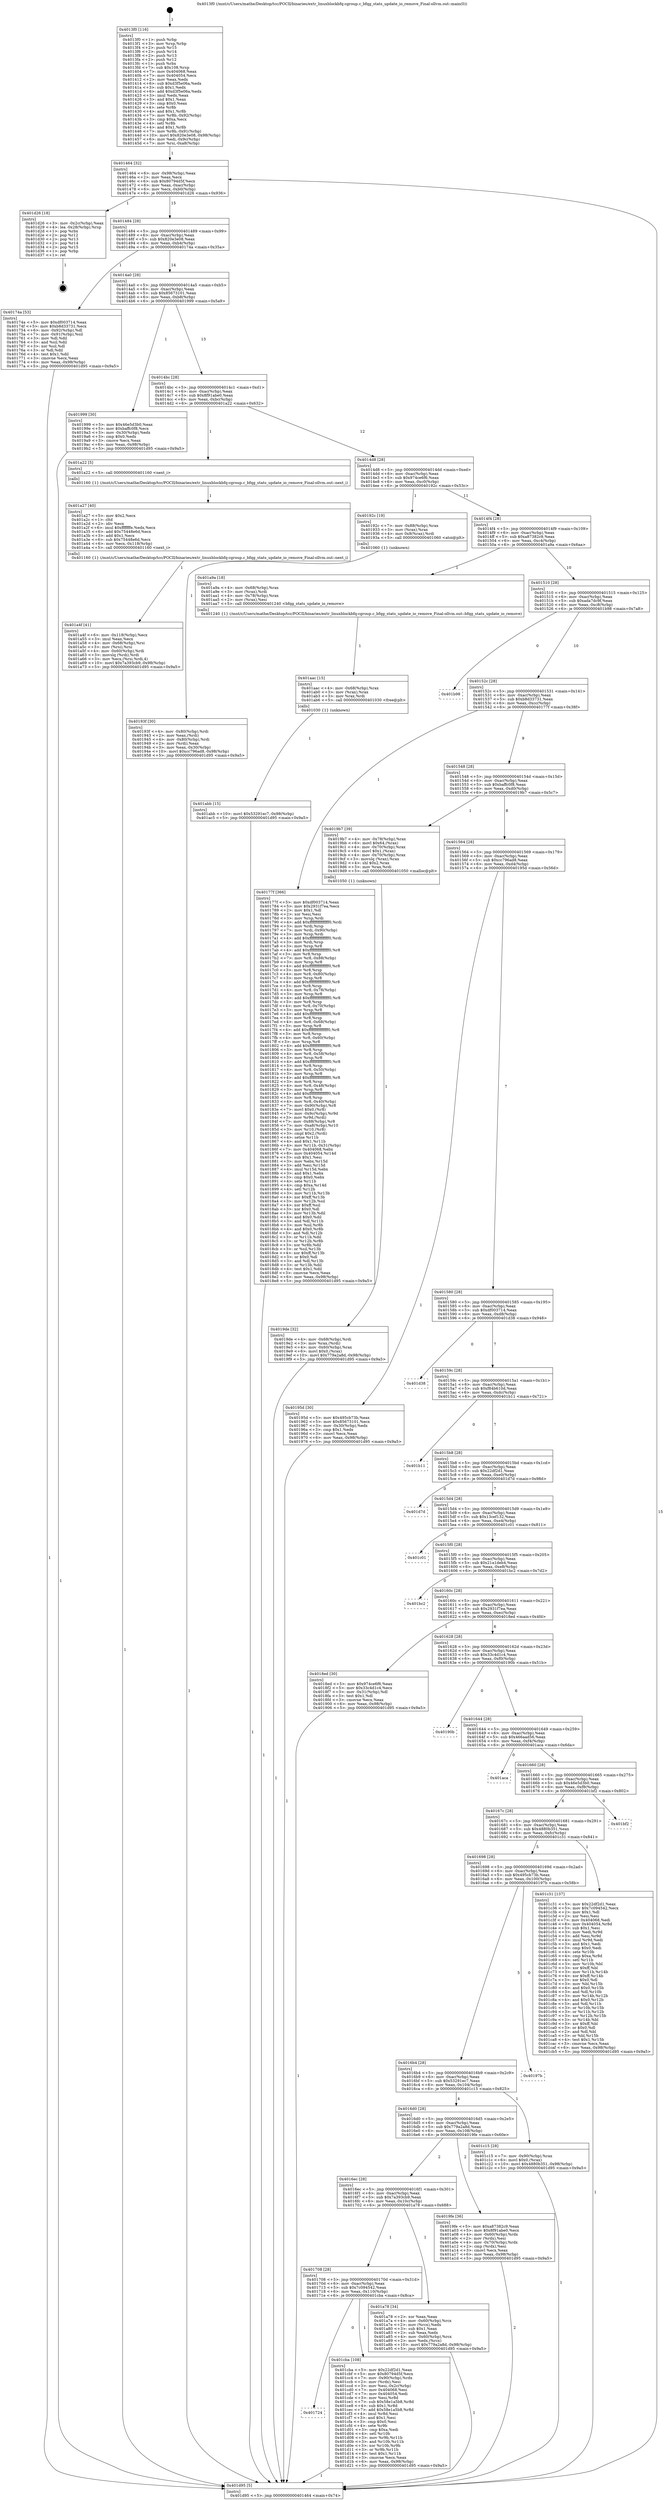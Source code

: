 digraph "0x4013f0" {
  label = "0x4013f0 (/mnt/c/Users/mathe/Desktop/tcc/POCII/binaries/extr_linuxblockbfq-cgroup.c_bfqg_stats_update_io_remove_Final-ollvm.out::main(0))"
  labelloc = "t"
  node[shape=record]

  Entry [label="",width=0.3,height=0.3,shape=circle,fillcolor=black,style=filled]
  "0x401464" [label="{
     0x401464 [32]\l
     | [instrs]\l
     &nbsp;&nbsp;0x401464 \<+6\>: mov -0x98(%rbp),%eax\l
     &nbsp;&nbsp;0x40146a \<+2\>: mov %eax,%ecx\l
     &nbsp;&nbsp;0x40146c \<+6\>: sub $0x80794d5f,%ecx\l
     &nbsp;&nbsp;0x401472 \<+6\>: mov %eax,-0xac(%rbp)\l
     &nbsp;&nbsp;0x401478 \<+6\>: mov %ecx,-0xb0(%rbp)\l
     &nbsp;&nbsp;0x40147e \<+6\>: je 0000000000401d26 \<main+0x936\>\l
  }"]
  "0x401d26" [label="{
     0x401d26 [18]\l
     | [instrs]\l
     &nbsp;&nbsp;0x401d26 \<+3\>: mov -0x2c(%rbp),%eax\l
     &nbsp;&nbsp;0x401d29 \<+4\>: lea -0x28(%rbp),%rsp\l
     &nbsp;&nbsp;0x401d2d \<+1\>: pop %rbx\l
     &nbsp;&nbsp;0x401d2e \<+2\>: pop %r12\l
     &nbsp;&nbsp;0x401d30 \<+2\>: pop %r13\l
     &nbsp;&nbsp;0x401d32 \<+2\>: pop %r14\l
     &nbsp;&nbsp;0x401d34 \<+2\>: pop %r15\l
     &nbsp;&nbsp;0x401d36 \<+1\>: pop %rbp\l
     &nbsp;&nbsp;0x401d37 \<+1\>: ret\l
  }"]
  "0x401484" [label="{
     0x401484 [28]\l
     | [instrs]\l
     &nbsp;&nbsp;0x401484 \<+5\>: jmp 0000000000401489 \<main+0x99\>\l
     &nbsp;&nbsp;0x401489 \<+6\>: mov -0xac(%rbp),%eax\l
     &nbsp;&nbsp;0x40148f \<+5\>: sub $0x820e3e08,%eax\l
     &nbsp;&nbsp;0x401494 \<+6\>: mov %eax,-0xb4(%rbp)\l
     &nbsp;&nbsp;0x40149a \<+6\>: je 000000000040174a \<main+0x35a\>\l
  }"]
  Exit [label="",width=0.3,height=0.3,shape=circle,fillcolor=black,style=filled,peripheries=2]
  "0x40174a" [label="{
     0x40174a [53]\l
     | [instrs]\l
     &nbsp;&nbsp;0x40174a \<+5\>: mov $0xdf003714,%eax\l
     &nbsp;&nbsp;0x40174f \<+5\>: mov $0xb8d33731,%ecx\l
     &nbsp;&nbsp;0x401754 \<+6\>: mov -0x92(%rbp),%dl\l
     &nbsp;&nbsp;0x40175a \<+7\>: mov -0x91(%rbp),%sil\l
     &nbsp;&nbsp;0x401761 \<+3\>: mov %dl,%dil\l
     &nbsp;&nbsp;0x401764 \<+3\>: and %sil,%dil\l
     &nbsp;&nbsp;0x401767 \<+3\>: xor %sil,%dl\l
     &nbsp;&nbsp;0x40176a \<+3\>: or %dl,%dil\l
     &nbsp;&nbsp;0x40176d \<+4\>: test $0x1,%dil\l
     &nbsp;&nbsp;0x401771 \<+3\>: cmovne %ecx,%eax\l
     &nbsp;&nbsp;0x401774 \<+6\>: mov %eax,-0x98(%rbp)\l
     &nbsp;&nbsp;0x40177a \<+5\>: jmp 0000000000401d95 \<main+0x9a5\>\l
  }"]
  "0x4014a0" [label="{
     0x4014a0 [28]\l
     | [instrs]\l
     &nbsp;&nbsp;0x4014a0 \<+5\>: jmp 00000000004014a5 \<main+0xb5\>\l
     &nbsp;&nbsp;0x4014a5 \<+6\>: mov -0xac(%rbp),%eax\l
     &nbsp;&nbsp;0x4014ab \<+5\>: sub $0x85673101,%eax\l
     &nbsp;&nbsp;0x4014b0 \<+6\>: mov %eax,-0xb8(%rbp)\l
     &nbsp;&nbsp;0x4014b6 \<+6\>: je 0000000000401999 \<main+0x5a9\>\l
  }"]
  "0x401d95" [label="{
     0x401d95 [5]\l
     | [instrs]\l
     &nbsp;&nbsp;0x401d95 \<+5\>: jmp 0000000000401464 \<main+0x74\>\l
  }"]
  "0x4013f0" [label="{
     0x4013f0 [116]\l
     | [instrs]\l
     &nbsp;&nbsp;0x4013f0 \<+1\>: push %rbp\l
     &nbsp;&nbsp;0x4013f1 \<+3\>: mov %rsp,%rbp\l
     &nbsp;&nbsp;0x4013f4 \<+2\>: push %r15\l
     &nbsp;&nbsp;0x4013f6 \<+2\>: push %r14\l
     &nbsp;&nbsp;0x4013f8 \<+2\>: push %r13\l
     &nbsp;&nbsp;0x4013fa \<+2\>: push %r12\l
     &nbsp;&nbsp;0x4013fc \<+1\>: push %rbx\l
     &nbsp;&nbsp;0x4013fd \<+7\>: sub $0x108,%rsp\l
     &nbsp;&nbsp;0x401404 \<+7\>: mov 0x404068,%eax\l
     &nbsp;&nbsp;0x40140b \<+7\>: mov 0x404054,%ecx\l
     &nbsp;&nbsp;0x401412 \<+2\>: mov %eax,%edx\l
     &nbsp;&nbsp;0x401414 \<+6\>: sub $0xd3f5e06a,%edx\l
     &nbsp;&nbsp;0x40141a \<+3\>: sub $0x1,%edx\l
     &nbsp;&nbsp;0x40141d \<+6\>: add $0xd3f5e06a,%edx\l
     &nbsp;&nbsp;0x401423 \<+3\>: imul %edx,%eax\l
     &nbsp;&nbsp;0x401426 \<+3\>: and $0x1,%eax\l
     &nbsp;&nbsp;0x401429 \<+3\>: cmp $0x0,%eax\l
     &nbsp;&nbsp;0x40142c \<+4\>: sete %r8b\l
     &nbsp;&nbsp;0x401430 \<+4\>: and $0x1,%r8b\l
     &nbsp;&nbsp;0x401434 \<+7\>: mov %r8b,-0x92(%rbp)\l
     &nbsp;&nbsp;0x40143b \<+3\>: cmp $0xa,%ecx\l
     &nbsp;&nbsp;0x40143e \<+4\>: setl %r8b\l
     &nbsp;&nbsp;0x401442 \<+4\>: and $0x1,%r8b\l
     &nbsp;&nbsp;0x401446 \<+7\>: mov %r8b,-0x91(%rbp)\l
     &nbsp;&nbsp;0x40144d \<+10\>: movl $0x820e3e08,-0x98(%rbp)\l
     &nbsp;&nbsp;0x401457 \<+6\>: mov %edi,-0x9c(%rbp)\l
     &nbsp;&nbsp;0x40145d \<+7\>: mov %rsi,-0xa8(%rbp)\l
  }"]
  "0x401724" [label="{
     0x401724\l
  }", style=dashed]
  "0x401999" [label="{
     0x401999 [30]\l
     | [instrs]\l
     &nbsp;&nbsp;0x401999 \<+5\>: mov $0x46e5d3b0,%eax\l
     &nbsp;&nbsp;0x40199e \<+5\>: mov $0xbaffc0f8,%ecx\l
     &nbsp;&nbsp;0x4019a3 \<+3\>: mov -0x30(%rbp),%edx\l
     &nbsp;&nbsp;0x4019a6 \<+3\>: cmp $0x0,%edx\l
     &nbsp;&nbsp;0x4019a9 \<+3\>: cmove %ecx,%eax\l
     &nbsp;&nbsp;0x4019ac \<+6\>: mov %eax,-0x98(%rbp)\l
     &nbsp;&nbsp;0x4019b2 \<+5\>: jmp 0000000000401d95 \<main+0x9a5\>\l
  }"]
  "0x4014bc" [label="{
     0x4014bc [28]\l
     | [instrs]\l
     &nbsp;&nbsp;0x4014bc \<+5\>: jmp 00000000004014c1 \<main+0xd1\>\l
     &nbsp;&nbsp;0x4014c1 \<+6\>: mov -0xac(%rbp),%eax\l
     &nbsp;&nbsp;0x4014c7 \<+5\>: sub $0x8f91abe0,%eax\l
     &nbsp;&nbsp;0x4014cc \<+6\>: mov %eax,-0xbc(%rbp)\l
     &nbsp;&nbsp;0x4014d2 \<+6\>: je 0000000000401a22 \<main+0x632\>\l
  }"]
  "0x401cba" [label="{
     0x401cba [108]\l
     | [instrs]\l
     &nbsp;&nbsp;0x401cba \<+5\>: mov $0x22df2d1,%eax\l
     &nbsp;&nbsp;0x401cbf \<+5\>: mov $0x80794d5f,%ecx\l
     &nbsp;&nbsp;0x401cc4 \<+7\>: mov -0x90(%rbp),%rdx\l
     &nbsp;&nbsp;0x401ccb \<+2\>: mov (%rdx),%esi\l
     &nbsp;&nbsp;0x401ccd \<+3\>: mov %esi,-0x2c(%rbp)\l
     &nbsp;&nbsp;0x401cd0 \<+7\>: mov 0x404068,%esi\l
     &nbsp;&nbsp;0x401cd7 \<+7\>: mov 0x404054,%edi\l
     &nbsp;&nbsp;0x401cde \<+3\>: mov %esi,%r8d\l
     &nbsp;&nbsp;0x401ce1 \<+7\>: sub $0x58e1a5b8,%r8d\l
     &nbsp;&nbsp;0x401ce8 \<+4\>: sub $0x1,%r8d\l
     &nbsp;&nbsp;0x401cec \<+7\>: add $0x58e1a5b8,%r8d\l
     &nbsp;&nbsp;0x401cf3 \<+4\>: imul %r8d,%esi\l
     &nbsp;&nbsp;0x401cf7 \<+3\>: and $0x1,%esi\l
     &nbsp;&nbsp;0x401cfa \<+3\>: cmp $0x0,%esi\l
     &nbsp;&nbsp;0x401cfd \<+4\>: sete %r9b\l
     &nbsp;&nbsp;0x401d01 \<+3\>: cmp $0xa,%edi\l
     &nbsp;&nbsp;0x401d04 \<+4\>: setl %r10b\l
     &nbsp;&nbsp;0x401d08 \<+3\>: mov %r9b,%r11b\l
     &nbsp;&nbsp;0x401d0b \<+3\>: and %r10b,%r11b\l
     &nbsp;&nbsp;0x401d0e \<+3\>: xor %r10b,%r9b\l
     &nbsp;&nbsp;0x401d11 \<+3\>: or %r9b,%r11b\l
     &nbsp;&nbsp;0x401d14 \<+4\>: test $0x1,%r11b\l
     &nbsp;&nbsp;0x401d18 \<+3\>: cmovne %ecx,%eax\l
     &nbsp;&nbsp;0x401d1b \<+6\>: mov %eax,-0x98(%rbp)\l
     &nbsp;&nbsp;0x401d21 \<+5\>: jmp 0000000000401d95 \<main+0x9a5\>\l
  }"]
  "0x401a22" [label="{
     0x401a22 [5]\l
     | [instrs]\l
     &nbsp;&nbsp;0x401a22 \<+5\>: call 0000000000401160 \<next_i\>\l
     | [calls]\l
     &nbsp;&nbsp;0x401160 \{1\} (/mnt/c/Users/mathe/Desktop/tcc/POCII/binaries/extr_linuxblockbfq-cgroup.c_bfqg_stats_update_io_remove_Final-ollvm.out::next_i)\l
  }"]
  "0x4014d8" [label="{
     0x4014d8 [28]\l
     | [instrs]\l
     &nbsp;&nbsp;0x4014d8 \<+5\>: jmp 00000000004014dd \<main+0xed\>\l
     &nbsp;&nbsp;0x4014dd \<+6\>: mov -0xac(%rbp),%eax\l
     &nbsp;&nbsp;0x4014e3 \<+5\>: sub $0x974ce6f6,%eax\l
     &nbsp;&nbsp;0x4014e8 \<+6\>: mov %eax,-0xc0(%rbp)\l
     &nbsp;&nbsp;0x4014ee \<+6\>: je 000000000040192c \<main+0x53c\>\l
  }"]
  "0x401abb" [label="{
     0x401abb [15]\l
     | [instrs]\l
     &nbsp;&nbsp;0x401abb \<+10\>: movl $0x53291ec7,-0x98(%rbp)\l
     &nbsp;&nbsp;0x401ac5 \<+5\>: jmp 0000000000401d95 \<main+0x9a5\>\l
  }"]
  "0x40192c" [label="{
     0x40192c [19]\l
     | [instrs]\l
     &nbsp;&nbsp;0x40192c \<+7\>: mov -0x88(%rbp),%rax\l
     &nbsp;&nbsp;0x401933 \<+3\>: mov (%rax),%rax\l
     &nbsp;&nbsp;0x401936 \<+4\>: mov 0x8(%rax),%rdi\l
     &nbsp;&nbsp;0x40193a \<+5\>: call 0000000000401060 \<atoi@plt\>\l
     | [calls]\l
     &nbsp;&nbsp;0x401060 \{1\} (unknown)\l
  }"]
  "0x4014f4" [label="{
     0x4014f4 [28]\l
     | [instrs]\l
     &nbsp;&nbsp;0x4014f4 \<+5\>: jmp 00000000004014f9 \<main+0x109\>\l
     &nbsp;&nbsp;0x4014f9 \<+6\>: mov -0xac(%rbp),%eax\l
     &nbsp;&nbsp;0x4014ff \<+5\>: sub $0xa87382c9,%eax\l
     &nbsp;&nbsp;0x401504 \<+6\>: mov %eax,-0xc4(%rbp)\l
     &nbsp;&nbsp;0x40150a \<+6\>: je 0000000000401a9a \<main+0x6aa\>\l
  }"]
  "0x401aac" [label="{
     0x401aac [15]\l
     | [instrs]\l
     &nbsp;&nbsp;0x401aac \<+4\>: mov -0x68(%rbp),%rax\l
     &nbsp;&nbsp;0x401ab0 \<+3\>: mov (%rax),%rax\l
     &nbsp;&nbsp;0x401ab3 \<+3\>: mov %rax,%rdi\l
     &nbsp;&nbsp;0x401ab6 \<+5\>: call 0000000000401030 \<free@plt\>\l
     | [calls]\l
     &nbsp;&nbsp;0x401030 \{1\} (unknown)\l
  }"]
  "0x401a9a" [label="{
     0x401a9a [18]\l
     | [instrs]\l
     &nbsp;&nbsp;0x401a9a \<+4\>: mov -0x68(%rbp),%rax\l
     &nbsp;&nbsp;0x401a9e \<+3\>: mov (%rax),%rdi\l
     &nbsp;&nbsp;0x401aa1 \<+4\>: mov -0x78(%rbp),%rax\l
     &nbsp;&nbsp;0x401aa5 \<+2\>: mov (%rax),%esi\l
     &nbsp;&nbsp;0x401aa7 \<+5\>: call 0000000000401240 \<bfqg_stats_update_io_remove\>\l
     | [calls]\l
     &nbsp;&nbsp;0x401240 \{1\} (/mnt/c/Users/mathe/Desktop/tcc/POCII/binaries/extr_linuxblockbfq-cgroup.c_bfqg_stats_update_io_remove_Final-ollvm.out::bfqg_stats_update_io_remove)\l
  }"]
  "0x401510" [label="{
     0x401510 [28]\l
     | [instrs]\l
     &nbsp;&nbsp;0x401510 \<+5\>: jmp 0000000000401515 \<main+0x125\>\l
     &nbsp;&nbsp;0x401515 \<+6\>: mov -0xac(%rbp),%eax\l
     &nbsp;&nbsp;0x40151b \<+5\>: sub $0xada7dc9f,%eax\l
     &nbsp;&nbsp;0x401520 \<+6\>: mov %eax,-0xc8(%rbp)\l
     &nbsp;&nbsp;0x401526 \<+6\>: je 0000000000401b98 \<main+0x7a8\>\l
  }"]
  "0x401708" [label="{
     0x401708 [28]\l
     | [instrs]\l
     &nbsp;&nbsp;0x401708 \<+5\>: jmp 000000000040170d \<main+0x31d\>\l
     &nbsp;&nbsp;0x40170d \<+6\>: mov -0xac(%rbp),%eax\l
     &nbsp;&nbsp;0x401713 \<+5\>: sub $0x7c094542,%eax\l
     &nbsp;&nbsp;0x401718 \<+6\>: mov %eax,-0x110(%rbp)\l
     &nbsp;&nbsp;0x40171e \<+6\>: je 0000000000401cba \<main+0x8ca\>\l
  }"]
  "0x401b98" [label="{
     0x401b98\l
  }", style=dashed]
  "0x40152c" [label="{
     0x40152c [28]\l
     | [instrs]\l
     &nbsp;&nbsp;0x40152c \<+5\>: jmp 0000000000401531 \<main+0x141\>\l
     &nbsp;&nbsp;0x401531 \<+6\>: mov -0xac(%rbp),%eax\l
     &nbsp;&nbsp;0x401537 \<+5\>: sub $0xb8d33731,%eax\l
     &nbsp;&nbsp;0x40153c \<+6\>: mov %eax,-0xcc(%rbp)\l
     &nbsp;&nbsp;0x401542 \<+6\>: je 000000000040177f \<main+0x38f\>\l
  }"]
  "0x401a78" [label="{
     0x401a78 [34]\l
     | [instrs]\l
     &nbsp;&nbsp;0x401a78 \<+2\>: xor %eax,%eax\l
     &nbsp;&nbsp;0x401a7a \<+4\>: mov -0x60(%rbp),%rcx\l
     &nbsp;&nbsp;0x401a7e \<+2\>: mov (%rcx),%edx\l
     &nbsp;&nbsp;0x401a80 \<+3\>: sub $0x1,%eax\l
     &nbsp;&nbsp;0x401a83 \<+2\>: sub %eax,%edx\l
     &nbsp;&nbsp;0x401a85 \<+4\>: mov -0x60(%rbp),%rcx\l
     &nbsp;&nbsp;0x401a89 \<+2\>: mov %edx,(%rcx)\l
     &nbsp;&nbsp;0x401a8b \<+10\>: movl $0x779a2a8d,-0x98(%rbp)\l
     &nbsp;&nbsp;0x401a95 \<+5\>: jmp 0000000000401d95 \<main+0x9a5\>\l
  }"]
  "0x40177f" [label="{
     0x40177f [366]\l
     | [instrs]\l
     &nbsp;&nbsp;0x40177f \<+5\>: mov $0xdf003714,%eax\l
     &nbsp;&nbsp;0x401784 \<+5\>: mov $0x2931f7ea,%ecx\l
     &nbsp;&nbsp;0x401789 \<+2\>: mov $0x1,%dl\l
     &nbsp;&nbsp;0x40178b \<+2\>: xor %esi,%esi\l
     &nbsp;&nbsp;0x40178d \<+3\>: mov %rsp,%rdi\l
     &nbsp;&nbsp;0x401790 \<+4\>: add $0xfffffffffffffff0,%rdi\l
     &nbsp;&nbsp;0x401794 \<+3\>: mov %rdi,%rsp\l
     &nbsp;&nbsp;0x401797 \<+7\>: mov %rdi,-0x90(%rbp)\l
     &nbsp;&nbsp;0x40179e \<+3\>: mov %rsp,%rdi\l
     &nbsp;&nbsp;0x4017a1 \<+4\>: add $0xfffffffffffffff0,%rdi\l
     &nbsp;&nbsp;0x4017a5 \<+3\>: mov %rdi,%rsp\l
     &nbsp;&nbsp;0x4017a8 \<+3\>: mov %rsp,%r8\l
     &nbsp;&nbsp;0x4017ab \<+4\>: add $0xfffffffffffffff0,%r8\l
     &nbsp;&nbsp;0x4017af \<+3\>: mov %r8,%rsp\l
     &nbsp;&nbsp;0x4017b2 \<+7\>: mov %r8,-0x88(%rbp)\l
     &nbsp;&nbsp;0x4017b9 \<+3\>: mov %rsp,%r8\l
     &nbsp;&nbsp;0x4017bc \<+4\>: add $0xfffffffffffffff0,%r8\l
     &nbsp;&nbsp;0x4017c0 \<+3\>: mov %r8,%rsp\l
     &nbsp;&nbsp;0x4017c3 \<+4\>: mov %r8,-0x80(%rbp)\l
     &nbsp;&nbsp;0x4017c7 \<+3\>: mov %rsp,%r8\l
     &nbsp;&nbsp;0x4017ca \<+4\>: add $0xfffffffffffffff0,%r8\l
     &nbsp;&nbsp;0x4017ce \<+3\>: mov %r8,%rsp\l
     &nbsp;&nbsp;0x4017d1 \<+4\>: mov %r8,-0x78(%rbp)\l
     &nbsp;&nbsp;0x4017d5 \<+3\>: mov %rsp,%r8\l
     &nbsp;&nbsp;0x4017d8 \<+4\>: add $0xfffffffffffffff0,%r8\l
     &nbsp;&nbsp;0x4017dc \<+3\>: mov %r8,%rsp\l
     &nbsp;&nbsp;0x4017df \<+4\>: mov %r8,-0x70(%rbp)\l
     &nbsp;&nbsp;0x4017e3 \<+3\>: mov %rsp,%r8\l
     &nbsp;&nbsp;0x4017e6 \<+4\>: add $0xfffffffffffffff0,%r8\l
     &nbsp;&nbsp;0x4017ea \<+3\>: mov %r8,%rsp\l
     &nbsp;&nbsp;0x4017ed \<+4\>: mov %r8,-0x68(%rbp)\l
     &nbsp;&nbsp;0x4017f1 \<+3\>: mov %rsp,%r8\l
     &nbsp;&nbsp;0x4017f4 \<+4\>: add $0xfffffffffffffff0,%r8\l
     &nbsp;&nbsp;0x4017f8 \<+3\>: mov %r8,%rsp\l
     &nbsp;&nbsp;0x4017fb \<+4\>: mov %r8,-0x60(%rbp)\l
     &nbsp;&nbsp;0x4017ff \<+3\>: mov %rsp,%r8\l
     &nbsp;&nbsp;0x401802 \<+4\>: add $0xfffffffffffffff0,%r8\l
     &nbsp;&nbsp;0x401806 \<+3\>: mov %r8,%rsp\l
     &nbsp;&nbsp;0x401809 \<+4\>: mov %r8,-0x58(%rbp)\l
     &nbsp;&nbsp;0x40180d \<+3\>: mov %rsp,%r8\l
     &nbsp;&nbsp;0x401810 \<+4\>: add $0xfffffffffffffff0,%r8\l
     &nbsp;&nbsp;0x401814 \<+3\>: mov %r8,%rsp\l
     &nbsp;&nbsp;0x401817 \<+4\>: mov %r8,-0x50(%rbp)\l
     &nbsp;&nbsp;0x40181b \<+3\>: mov %rsp,%r8\l
     &nbsp;&nbsp;0x40181e \<+4\>: add $0xfffffffffffffff0,%r8\l
     &nbsp;&nbsp;0x401822 \<+3\>: mov %r8,%rsp\l
     &nbsp;&nbsp;0x401825 \<+4\>: mov %r8,-0x48(%rbp)\l
     &nbsp;&nbsp;0x401829 \<+3\>: mov %rsp,%r8\l
     &nbsp;&nbsp;0x40182c \<+4\>: add $0xfffffffffffffff0,%r8\l
     &nbsp;&nbsp;0x401830 \<+3\>: mov %r8,%rsp\l
     &nbsp;&nbsp;0x401833 \<+4\>: mov %r8,-0x40(%rbp)\l
     &nbsp;&nbsp;0x401837 \<+7\>: mov -0x90(%rbp),%r8\l
     &nbsp;&nbsp;0x40183e \<+7\>: movl $0x0,(%r8)\l
     &nbsp;&nbsp;0x401845 \<+7\>: mov -0x9c(%rbp),%r9d\l
     &nbsp;&nbsp;0x40184c \<+3\>: mov %r9d,(%rdi)\l
     &nbsp;&nbsp;0x40184f \<+7\>: mov -0x88(%rbp),%r8\l
     &nbsp;&nbsp;0x401856 \<+7\>: mov -0xa8(%rbp),%r10\l
     &nbsp;&nbsp;0x40185d \<+3\>: mov %r10,(%r8)\l
     &nbsp;&nbsp;0x401860 \<+3\>: cmpl $0x2,(%rdi)\l
     &nbsp;&nbsp;0x401863 \<+4\>: setne %r11b\l
     &nbsp;&nbsp;0x401867 \<+4\>: and $0x1,%r11b\l
     &nbsp;&nbsp;0x40186b \<+4\>: mov %r11b,-0x31(%rbp)\l
     &nbsp;&nbsp;0x40186f \<+7\>: mov 0x404068,%ebx\l
     &nbsp;&nbsp;0x401876 \<+8\>: mov 0x404054,%r14d\l
     &nbsp;&nbsp;0x40187e \<+3\>: sub $0x1,%esi\l
     &nbsp;&nbsp;0x401881 \<+3\>: mov %ebx,%r15d\l
     &nbsp;&nbsp;0x401884 \<+3\>: add %esi,%r15d\l
     &nbsp;&nbsp;0x401887 \<+4\>: imul %r15d,%ebx\l
     &nbsp;&nbsp;0x40188b \<+3\>: and $0x1,%ebx\l
     &nbsp;&nbsp;0x40188e \<+3\>: cmp $0x0,%ebx\l
     &nbsp;&nbsp;0x401891 \<+4\>: sete %r11b\l
     &nbsp;&nbsp;0x401895 \<+4\>: cmp $0xa,%r14d\l
     &nbsp;&nbsp;0x401899 \<+4\>: setl %r12b\l
     &nbsp;&nbsp;0x40189d \<+3\>: mov %r11b,%r13b\l
     &nbsp;&nbsp;0x4018a0 \<+4\>: xor $0xff,%r13b\l
     &nbsp;&nbsp;0x4018a4 \<+3\>: mov %r12b,%sil\l
     &nbsp;&nbsp;0x4018a7 \<+4\>: xor $0xff,%sil\l
     &nbsp;&nbsp;0x4018ab \<+3\>: xor $0x0,%dl\l
     &nbsp;&nbsp;0x4018ae \<+3\>: mov %r13b,%dil\l
     &nbsp;&nbsp;0x4018b1 \<+4\>: and $0x0,%dil\l
     &nbsp;&nbsp;0x4018b5 \<+3\>: and %dl,%r11b\l
     &nbsp;&nbsp;0x4018b8 \<+3\>: mov %sil,%r8b\l
     &nbsp;&nbsp;0x4018bb \<+4\>: and $0x0,%r8b\l
     &nbsp;&nbsp;0x4018bf \<+3\>: and %dl,%r12b\l
     &nbsp;&nbsp;0x4018c2 \<+3\>: or %r11b,%dil\l
     &nbsp;&nbsp;0x4018c5 \<+3\>: or %r12b,%r8b\l
     &nbsp;&nbsp;0x4018c8 \<+3\>: xor %r8b,%dil\l
     &nbsp;&nbsp;0x4018cb \<+3\>: or %sil,%r13b\l
     &nbsp;&nbsp;0x4018ce \<+4\>: xor $0xff,%r13b\l
     &nbsp;&nbsp;0x4018d2 \<+3\>: or $0x0,%dl\l
     &nbsp;&nbsp;0x4018d5 \<+3\>: and %dl,%r13b\l
     &nbsp;&nbsp;0x4018d8 \<+3\>: or %r13b,%dil\l
     &nbsp;&nbsp;0x4018db \<+4\>: test $0x1,%dil\l
     &nbsp;&nbsp;0x4018df \<+3\>: cmovne %ecx,%eax\l
     &nbsp;&nbsp;0x4018e2 \<+6\>: mov %eax,-0x98(%rbp)\l
     &nbsp;&nbsp;0x4018e8 \<+5\>: jmp 0000000000401d95 \<main+0x9a5\>\l
  }"]
  "0x401548" [label="{
     0x401548 [28]\l
     | [instrs]\l
     &nbsp;&nbsp;0x401548 \<+5\>: jmp 000000000040154d \<main+0x15d\>\l
     &nbsp;&nbsp;0x40154d \<+6\>: mov -0xac(%rbp),%eax\l
     &nbsp;&nbsp;0x401553 \<+5\>: sub $0xbaffc0f8,%eax\l
     &nbsp;&nbsp;0x401558 \<+6\>: mov %eax,-0xd0(%rbp)\l
     &nbsp;&nbsp;0x40155e \<+6\>: je 00000000004019b7 \<main+0x5c7\>\l
  }"]
  "0x401a4f" [label="{
     0x401a4f [41]\l
     | [instrs]\l
     &nbsp;&nbsp;0x401a4f \<+6\>: mov -0x118(%rbp),%ecx\l
     &nbsp;&nbsp;0x401a55 \<+3\>: imul %eax,%ecx\l
     &nbsp;&nbsp;0x401a58 \<+4\>: mov -0x68(%rbp),%rsi\l
     &nbsp;&nbsp;0x401a5c \<+3\>: mov (%rsi),%rsi\l
     &nbsp;&nbsp;0x401a5f \<+4\>: mov -0x60(%rbp),%rdi\l
     &nbsp;&nbsp;0x401a63 \<+3\>: movslq (%rdi),%rdi\l
     &nbsp;&nbsp;0x401a66 \<+3\>: mov %ecx,(%rsi,%rdi,4)\l
     &nbsp;&nbsp;0x401a69 \<+10\>: movl $0x7a393cb9,-0x98(%rbp)\l
     &nbsp;&nbsp;0x401a73 \<+5\>: jmp 0000000000401d95 \<main+0x9a5\>\l
  }"]
  "0x401a27" [label="{
     0x401a27 [40]\l
     | [instrs]\l
     &nbsp;&nbsp;0x401a27 \<+5\>: mov $0x2,%ecx\l
     &nbsp;&nbsp;0x401a2c \<+1\>: cltd\l
     &nbsp;&nbsp;0x401a2d \<+2\>: idiv %ecx\l
     &nbsp;&nbsp;0x401a2f \<+6\>: imul $0xfffffffe,%edx,%ecx\l
     &nbsp;&nbsp;0x401a35 \<+6\>: add $0x75448e6d,%ecx\l
     &nbsp;&nbsp;0x401a3b \<+3\>: add $0x1,%ecx\l
     &nbsp;&nbsp;0x401a3e \<+6\>: sub $0x75448e6d,%ecx\l
     &nbsp;&nbsp;0x401a44 \<+6\>: mov %ecx,-0x118(%rbp)\l
     &nbsp;&nbsp;0x401a4a \<+5\>: call 0000000000401160 \<next_i\>\l
     | [calls]\l
     &nbsp;&nbsp;0x401160 \{1\} (/mnt/c/Users/mathe/Desktop/tcc/POCII/binaries/extr_linuxblockbfq-cgroup.c_bfqg_stats_update_io_remove_Final-ollvm.out::next_i)\l
  }"]
  "0x4019b7" [label="{
     0x4019b7 [39]\l
     | [instrs]\l
     &nbsp;&nbsp;0x4019b7 \<+4\>: mov -0x78(%rbp),%rax\l
     &nbsp;&nbsp;0x4019bb \<+6\>: movl $0x64,(%rax)\l
     &nbsp;&nbsp;0x4019c1 \<+4\>: mov -0x70(%rbp),%rax\l
     &nbsp;&nbsp;0x4019c5 \<+6\>: movl $0x1,(%rax)\l
     &nbsp;&nbsp;0x4019cb \<+4\>: mov -0x70(%rbp),%rax\l
     &nbsp;&nbsp;0x4019cf \<+3\>: movslq (%rax),%rax\l
     &nbsp;&nbsp;0x4019d2 \<+4\>: shl $0x2,%rax\l
     &nbsp;&nbsp;0x4019d6 \<+3\>: mov %rax,%rdi\l
     &nbsp;&nbsp;0x4019d9 \<+5\>: call 0000000000401050 \<malloc@plt\>\l
     | [calls]\l
     &nbsp;&nbsp;0x401050 \{1\} (unknown)\l
  }"]
  "0x401564" [label="{
     0x401564 [28]\l
     | [instrs]\l
     &nbsp;&nbsp;0x401564 \<+5\>: jmp 0000000000401569 \<main+0x179\>\l
     &nbsp;&nbsp;0x401569 \<+6\>: mov -0xac(%rbp),%eax\l
     &nbsp;&nbsp;0x40156f \<+5\>: sub $0xcc796ad8,%eax\l
     &nbsp;&nbsp;0x401574 \<+6\>: mov %eax,-0xd4(%rbp)\l
     &nbsp;&nbsp;0x40157a \<+6\>: je 000000000040195d \<main+0x56d\>\l
  }"]
  "0x4016ec" [label="{
     0x4016ec [28]\l
     | [instrs]\l
     &nbsp;&nbsp;0x4016ec \<+5\>: jmp 00000000004016f1 \<main+0x301\>\l
     &nbsp;&nbsp;0x4016f1 \<+6\>: mov -0xac(%rbp),%eax\l
     &nbsp;&nbsp;0x4016f7 \<+5\>: sub $0x7a393cb9,%eax\l
     &nbsp;&nbsp;0x4016fc \<+6\>: mov %eax,-0x10c(%rbp)\l
     &nbsp;&nbsp;0x401702 \<+6\>: je 0000000000401a78 \<main+0x688\>\l
  }"]
  "0x40195d" [label="{
     0x40195d [30]\l
     | [instrs]\l
     &nbsp;&nbsp;0x40195d \<+5\>: mov $0x495cb73b,%eax\l
     &nbsp;&nbsp;0x401962 \<+5\>: mov $0x85673101,%ecx\l
     &nbsp;&nbsp;0x401967 \<+3\>: mov -0x30(%rbp),%edx\l
     &nbsp;&nbsp;0x40196a \<+3\>: cmp $0x1,%edx\l
     &nbsp;&nbsp;0x40196d \<+3\>: cmovl %ecx,%eax\l
     &nbsp;&nbsp;0x401970 \<+6\>: mov %eax,-0x98(%rbp)\l
     &nbsp;&nbsp;0x401976 \<+5\>: jmp 0000000000401d95 \<main+0x9a5\>\l
  }"]
  "0x401580" [label="{
     0x401580 [28]\l
     | [instrs]\l
     &nbsp;&nbsp;0x401580 \<+5\>: jmp 0000000000401585 \<main+0x195\>\l
     &nbsp;&nbsp;0x401585 \<+6\>: mov -0xac(%rbp),%eax\l
     &nbsp;&nbsp;0x40158b \<+5\>: sub $0xdf003714,%eax\l
     &nbsp;&nbsp;0x401590 \<+6\>: mov %eax,-0xd8(%rbp)\l
     &nbsp;&nbsp;0x401596 \<+6\>: je 0000000000401d38 \<main+0x948\>\l
  }"]
  "0x4019fe" [label="{
     0x4019fe [36]\l
     | [instrs]\l
     &nbsp;&nbsp;0x4019fe \<+5\>: mov $0xa87382c9,%eax\l
     &nbsp;&nbsp;0x401a03 \<+5\>: mov $0x8f91abe0,%ecx\l
     &nbsp;&nbsp;0x401a08 \<+4\>: mov -0x60(%rbp),%rdx\l
     &nbsp;&nbsp;0x401a0c \<+2\>: mov (%rdx),%esi\l
     &nbsp;&nbsp;0x401a0e \<+4\>: mov -0x70(%rbp),%rdx\l
     &nbsp;&nbsp;0x401a12 \<+2\>: cmp (%rdx),%esi\l
     &nbsp;&nbsp;0x401a14 \<+3\>: cmovl %ecx,%eax\l
     &nbsp;&nbsp;0x401a17 \<+6\>: mov %eax,-0x98(%rbp)\l
     &nbsp;&nbsp;0x401a1d \<+5\>: jmp 0000000000401d95 \<main+0x9a5\>\l
  }"]
  "0x401d38" [label="{
     0x401d38\l
  }", style=dashed]
  "0x40159c" [label="{
     0x40159c [28]\l
     | [instrs]\l
     &nbsp;&nbsp;0x40159c \<+5\>: jmp 00000000004015a1 \<main+0x1b1\>\l
     &nbsp;&nbsp;0x4015a1 \<+6\>: mov -0xac(%rbp),%eax\l
     &nbsp;&nbsp;0x4015a7 \<+5\>: sub $0xf84b610d,%eax\l
     &nbsp;&nbsp;0x4015ac \<+6\>: mov %eax,-0xdc(%rbp)\l
     &nbsp;&nbsp;0x4015b2 \<+6\>: je 0000000000401b11 \<main+0x721\>\l
  }"]
  "0x4016d0" [label="{
     0x4016d0 [28]\l
     | [instrs]\l
     &nbsp;&nbsp;0x4016d0 \<+5\>: jmp 00000000004016d5 \<main+0x2e5\>\l
     &nbsp;&nbsp;0x4016d5 \<+6\>: mov -0xac(%rbp),%eax\l
     &nbsp;&nbsp;0x4016db \<+5\>: sub $0x779a2a8d,%eax\l
     &nbsp;&nbsp;0x4016e0 \<+6\>: mov %eax,-0x108(%rbp)\l
     &nbsp;&nbsp;0x4016e6 \<+6\>: je 00000000004019fe \<main+0x60e\>\l
  }"]
  "0x401b11" [label="{
     0x401b11\l
  }", style=dashed]
  "0x4015b8" [label="{
     0x4015b8 [28]\l
     | [instrs]\l
     &nbsp;&nbsp;0x4015b8 \<+5\>: jmp 00000000004015bd \<main+0x1cd\>\l
     &nbsp;&nbsp;0x4015bd \<+6\>: mov -0xac(%rbp),%eax\l
     &nbsp;&nbsp;0x4015c3 \<+5\>: sub $0x22df2d1,%eax\l
     &nbsp;&nbsp;0x4015c8 \<+6\>: mov %eax,-0xe0(%rbp)\l
     &nbsp;&nbsp;0x4015ce \<+6\>: je 0000000000401d7d \<main+0x98d\>\l
  }"]
  "0x401c15" [label="{
     0x401c15 [28]\l
     | [instrs]\l
     &nbsp;&nbsp;0x401c15 \<+7\>: mov -0x90(%rbp),%rax\l
     &nbsp;&nbsp;0x401c1c \<+6\>: movl $0x0,(%rax)\l
     &nbsp;&nbsp;0x401c22 \<+10\>: movl $0x4880b351,-0x98(%rbp)\l
     &nbsp;&nbsp;0x401c2c \<+5\>: jmp 0000000000401d95 \<main+0x9a5\>\l
  }"]
  "0x401d7d" [label="{
     0x401d7d\l
  }", style=dashed]
  "0x4015d4" [label="{
     0x4015d4 [28]\l
     | [instrs]\l
     &nbsp;&nbsp;0x4015d4 \<+5\>: jmp 00000000004015d9 \<main+0x1e9\>\l
     &nbsp;&nbsp;0x4015d9 \<+6\>: mov -0xac(%rbp),%eax\l
     &nbsp;&nbsp;0x4015df \<+5\>: sub $0x13cef132,%eax\l
     &nbsp;&nbsp;0x4015e4 \<+6\>: mov %eax,-0xe4(%rbp)\l
     &nbsp;&nbsp;0x4015ea \<+6\>: je 0000000000401c01 \<main+0x811\>\l
  }"]
  "0x4016b4" [label="{
     0x4016b4 [28]\l
     | [instrs]\l
     &nbsp;&nbsp;0x4016b4 \<+5\>: jmp 00000000004016b9 \<main+0x2c9\>\l
     &nbsp;&nbsp;0x4016b9 \<+6\>: mov -0xac(%rbp),%eax\l
     &nbsp;&nbsp;0x4016bf \<+5\>: sub $0x53291ec7,%eax\l
     &nbsp;&nbsp;0x4016c4 \<+6\>: mov %eax,-0x104(%rbp)\l
     &nbsp;&nbsp;0x4016ca \<+6\>: je 0000000000401c15 \<main+0x825\>\l
  }"]
  "0x401c01" [label="{
     0x401c01\l
  }", style=dashed]
  "0x4015f0" [label="{
     0x4015f0 [28]\l
     | [instrs]\l
     &nbsp;&nbsp;0x4015f0 \<+5\>: jmp 00000000004015f5 \<main+0x205\>\l
     &nbsp;&nbsp;0x4015f5 \<+6\>: mov -0xac(%rbp),%eax\l
     &nbsp;&nbsp;0x4015fb \<+5\>: sub $0x21a1deb4,%eax\l
     &nbsp;&nbsp;0x401600 \<+6\>: mov %eax,-0xe8(%rbp)\l
     &nbsp;&nbsp;0x401606 \<+6\>: je 0000000000401bc2 \<main+0x7d2\>\l
  }"]
  "0x40197b" [label="{
     0x40197b\l
  }", style=dashed]
  "0x401bc2" [label="{
     0x401bc2\l
  }", style=dashed]
  "0x40160c" [label="{
     0x40160c [28]\l
     | [instrs]\l
     &nbsp;&nbsp;0x40160c \<+5\>: jmp 0000000000401611 \<main+0x221\>\l
     &nbsp;&nbsp;0x401611 \<+6\>: mov -0xac(%rbp),%eax\l
     &nbsp;&nbsp;0x401617 \<+5\>: sub $0x2931f7ea,%eax\l
     &nbsp;&nbsp;0x40161c \<+6\>: mov %eax,-0xec(%rbp)\l
     &nbsp;&nbsp;0x401622 \<+6\>: je 00000000004018ed \<main+0x4fd\>\l
  }"]
  "0x401698" [label="{
     0x401698 [28]\l
     | [instrs]\l
     &nbsp;&nbsp;0x401698 \<+5\>: jmp 000000000040169d \<main+0x2ad\>\l
     &nbsp;&nbsp;0x40169d \<+6\>: mov -0xac(%rbp),%eax\l
     &nbsp;&nbsp;0x4016a3 \<+5\>: sub $0x495cb73b,%eax\l
     &nbsp;&nbsp;0x4016a8 \<+6\>: mov %eax,-0x100(%rbp)\l
     &nbsp;&nbsp;0x4016ae \<+6\>: je 000000000040197b \<main+0x58b\>\l
  }"]
  "0x4018ed" [label="{
     0x4018ed [30]\l
     | [instrs]\l
     &nbsp;&nbsp;0x4018ed \<+5\>: mov $0x974ce6f6,%eax\l
     &nbsp;&nbsp;0x4018f2 \<+5\>: mov $0x33c4d1c4,%ecx\l
     &nbsp;&nbsp;0x4018f7 \<+3\>: mov -0x31(%rbp),%dl\l
     &nbsp;&nbsp;0x4018fa \<+3\>: test $0x1,%dl\l
     &nbsp;&nbsp;0x4018fd \<+3\>: cmovne %ecx,%eax\l
     &nbsp;&nbsp;0x401900 \<+6\>: mov %eax,-0x98(%rbp)\l
     &nbsp;&nbsp;0x401906 \<+5\>: jmp 0000000000401d95 \<main+0x9a5\>\l
  }"]
  "0x401628" [label="{
     0x401628 [28]\l
     | [instrs]\l
     &nbsp;&nbsp;0x401628 \<+5\>: jmp 000000000040162d \<main+0x23d\>\l
     &nbsp;&nbsp;0x40162d \<+6\>: mov -0xac(%rbp),%eax\l
     &nbsp;&nbsp;0x401633 \<+5\>: sub $0x33c4d1c4,%eax\l
     &nbsp;&nbsp;0x401638 \<+6\>: mov %eax,-0xf0(%rbp)\l
     &nbsp;&nbsp;0x40163e \<+6\>: je 000000000040190b \<main+0x51b\>\l
  }"]
  "0x40193f" [label="{
     0x40193f [30]\l
     | [instrs]\l
     &nbsp;&nbsp;0x40193f \<+4\>: mov -0x80(%rbp),%rdi\l
     &nbsp;&nbsp;0x401943 \<+2\>: mov %eax,(%rdi)\l
     &nbsp;&nbsp;0x401945 \<+4\>: mov -0x80(%rbp),%rdi\l
     &nbsp;&nbsp;0x401949 \<+2\>: mov (%rdi),%eax\l
     &nbsp;&nbsp;0x40194b \<+3\>: mov %eax,-0x30(%rbp)\l
     &nbsp;&nbsp;0x40194e \<+10\>: movl $0xcc796ad8,-0x98(%rbp)\l
     &nbsp;&nbsp;0x401958 \<+5\>: jmp 0000000000401d95 \<main+0x9a5\>\l
  }"]
  "0x4019de" [label="{
     0x4019de [32]\l
     | [instrs]\l
     &nbsp;&nbsp;0x4019de \<+4\>: mov -0x68(%rbp),%rdi\l
     &nbsp;&nbsp;0x4019e2 \<+3\>: mov %rax,(%rdi)\l
     &nbsp;&nbsp;0x4019e5 \<+4\>: mov -0x60(%rbp),%rax\l
     &nbsp;&nbsp;0x4019e9 \<+6\>: movl $0x0,(%rax)\l
     &nbsp;&nbsp;0x4019ef \<+10\>: movl $0x779a2a8d,-0x98(%rbp)\l
     &nbsp;&nbsp;0x4019f9 \<+5\>: jmp 0000000000401d95 \<main+0x9a5\>\l
  }"]
  "0x401c31" [label="{
     0x401c31 [137]\l
     | [instrs]\l
     &nbsp;&nbsp;0x401c31 \<+5\>: mov $0x22df2d1,%eax\l
     &nbsp;&nbsp;0x401c36 \<+5\>: mov $0x7c094542,%ecx\l
     &nbsp;&nbsp;0x401c3b \<+2\>: mov $0x1,%dl\l
     &nbsp;&nbsp;0x401c3d \<+2\>: xor %esi,%esi\l
     &nbsp;&nbsp;0x401c3f \<+7\>: mov 0x404068,%edi\l
     &nbsp;&nbsp;0x401c46 \<+8\>: mov 0x404054,%r8d\l
     &nbsp;&nbsp;0x401c4e \<+3\>: sub $0x1,%esi\l
     &nbsp;&nbsp;0x401c51 \<+3\>: mov %edi,%r9d\l
     &nbsp;&nbsp;0x401c54 \<+3\>: add %esi,%r9d\l
     &nbsp;&nbsp;0x401c57 \<+4\>: imul %r9d,%edi\l
     &nbsp;&nbsp;0x401c5b \<+3\>: and $0x1,%edi\l
     &nbsp;&nbsp;0x401c5e \<+3\>: cmp $0x0,%edi\l
     &nbsp;&nbsp;0x401c61 \<+4\>: sete %r10b\l
     &nbsp;&nbsp;0x401c65 \<+4\>: cmp $0xa,%r8d\l
     &nbsp;&nbsp;0x401c69 \<+4\>: setl %r11b\l
     &nbsp;&nbsp;0x401c6d \<+3\>: mov %r10b,%bl\l
     &nbsp;&nbsp;0x401c70 \<+3\>: xor $0xff,%bl\l
     &nbsp;&nbsp;0x401c73 \<+3\>: mov %r11b,%r14b\l
     &nbsp;&nbsp;0x401c76 \<+4\>: xor $0xff,%r14b\l
     &nbsp;&nbsp;0x401c7a \<+3\>: xor $0x0,%dl\l
     &nbsp;&nbsp;0x401c7d \<+3\>: mov %bl,%r15b\l
     &nbsp;&nbsp;0x401c80 \<+4\>: and $0x0,%r15b\l
     &nbsp;&nbsp;0x401c84 \<+3\>: and %dl,%r10b\l
     &nbsp;&nbsp;0x401c87 \<+3\>: mov %r14b,%r12b\l
     &nbsp;&nbsp;0x401c8a \<+4\>: and $0x0,%r12b\l
     &nbsp;&nbsp;0x401c8e \<+3\>: and %dl,%r11b\l
     &nbsp;&nbsp;0x401c91 \<+3\>: or %r10b,%r15b\l
     &nbsp;&nbsp;0x401c94 \<+3\>: or %r11b,%r12b\l
     &nbsp;&nbsp;0x401c97 \<+3\>: xor %r12b,%r15b\l
     &nbsp;&nbsp;0x401c9a \<+3\>: or %r14b,%bl\l
     &nbsp;&nbsp;0x401c9d \<+3\>: xor $0xff,%bl\l
     &nbsp;&nbsp;0x401ca0 \<+3\>: or $0x0,%dl\l
     &nbsp;&nbsp;0x401ca3 \<+2\>: and %dl,%bl\l
     &nbsp;&nbsp;0x401ca5 \<+3\>: or %bl,%r15b\l
     &nbsp;&nbsp;0x401ca8 \<+4\>: test $0x1,%r15b\l
     &nbsp;&nbsp;0x401cac \<+3\>: cmovne %ecx,%eax\l
     &nbsp;&nbsp;0x401caf \<+6\>: mov %eax,-0x98(%rbp)\l
     &nbsp;&nbsp;0x401cb5 \<+5\>: jmp 0000000000401d95 \<main+0x9a5\>\l
  }"]
  "0x40190b" [label="{
     0x40190b\l
  }", style=dashed]
  "0x401644" [label="{
     0x401644 [28]\l
     | [instrs]\l
     &nbsp;&nbsp;0x401644 \<+5\>: jmp 0000000000401649 \<main+0x259\>\l
     &nbsp;&nbsp;0x401649 \<+6\>: mov -0xac(%rbp),%eax\l
     &nbsp;&nbsp;0x40164f \<+5\>: sub $0x466aad56,%eax\l
     &nbsp;&nbsp;0x401654 \<+6\>: mov %eax,-0xf4(%rbp)\l
     &nbsp;&nbsp;0x40165a \<+6\>: je 0000000000401aca \<main+0x6da\>\l
  }"]
  "0x40167c" [label="{
     0x40167c [28]\l
     | [instrs]\l
     &nbsp;&nbsp;0x40167c \<+5\>: jmp 0000000000401681 \<main+0x291\>\l
     &nbsp;&nbsp;0x401681 \<+6\>: mov -0xac(%rbp),%eax\l
     &nbsp;&nbsp;0x401687 \<+5\>: sub $0x4880b351,%eax\l
     &nbsp;&nbsp;0x40168c \<+6\>: mov %eax,-0xfc(%rbp)\l
     &nbsp;&nbsp;0x401692 \<+6\>: je 0000000000401c31 \<main+0x841\>\l
  }"]
  "0x401aca" [label="{
     0x401aca\l
  }", style=dashed]
  "0x401660" [label="{
     0x401660 [28]\l
     | [instrs]\l
     &nbsp;&nbsp;0x401660 \<+5\>: jmp 0000000000401665 \<main+0x275\>\l
     &nbsp;&nbsp;0x401665 \<+6\>: mov -0xac(%rbp),%eax\l
     &nbsp;&nbsp;0x40166b \<+5\>: sub $0x46e5d3b0,%eax\l
     &nbsp;&nbsp;0x401670 \<+6\>: mov %eax,-0xf8(%rbp)\l
     &nbsp;&nbsp;0x401676 \<+6\>: je 0000000000401bf2 \<main+0x802\>\l
  }"]
  "0x401bf2" [label="{
     0x401bf2\l
  }", style=dashed]
  Entry -> "0x4013f0" [label=" 1"]
  "0x401464" -> "0x401d26" [label=" 1"]
  "0x401464" -> "0x401484" [label=" 15"]
  "0x401d26" -> Exit [label=" 1"]
  "0x401484" -> "0x40174a" [label=" 1"]
  "0x401484" -> "0x4014a0" [label=" 14"]
  "0x40174a" -> "0x401d95" [label=" 1"]
  "0x4013f0" -> "0x401464" [label=" 1"]
  "0x401d95" -> "0x401464" [label=" 15"]
  "0x401cba" -> "0x401d95" [label=" 1"]
  "0x4014a0" -> "0x401999" [label=" 1"]
  "0x4014a0" -> "0x4014bc" [label=" 13"]
  "0x401708" -> "0x401724" [label=" 0"]
  "0x4014bc" -> "0x401a22" [label=" 1"]
  "0x4014bc" -> "0x4014d8" [label=" 12"]
  "0x401708" -> "0x401cba" [label=" 1"]
  "0x4014d8" -> "0x40192c" [label=" 1"]
  "0x4014d8" -> "0x4014f4" [label=" 11"]
  "0x401c31" -> "0x401d95" [label=" 1"]
  "0x4014f4" -> "0x401a9a" [label=" 1"]
  "0x4014f4" -> "0x401510" [label=" 10"]
  "0x401c15" -> "0x401d95" [label=" 1"]
  "0x401510" -> "0x401b98" [label=" 0"]
  "0x401510" -> "0x40152c" [label=" 10"]
  "0x401abb" -> "0x401d95" [label=" 1"]
  "0x40152c" -> "0x40177f" [label=" 1"]
  "0x40152c" -> "0x401548" [label=" 9"]
  "0x401aac" -> "0x401abb" [label=" 1"]
  "0x40177f" -> "0x401d95" [label=" 1"]
  "0x401a78" -> "0x401d95" [label=" 1"]
  "0x401548" -> "0x4019b7" [label=" 1"]
  "0x401548" -> "0x401564" [label=" 8"]
  "0x4016ec" -> "0x401708" [label=" 1"]
  "0x401564" -> "0x40195d" [label=" 1"]
  "0x401564" -> "0x401580" [label=" 7"]
  "0x4016ec" -> "0x401a78" [label=" 1"]
  "0x401580" -> "0x401d38" [label=" 0"]
  "0x401580" -> "0x40159c" [label=" 7"]
  "0x401a9a" -> "0x401aac" [label=" 1"]
  "0x40159c" -> "0x401b11" [label=" 0"]
  "0x40159c" -> "0x4015b8" [label=" 7"]
  "0x401a27" -> "0x401a4f" [label=" 1"]
  "0x4015b8" -> "0x401d7d" [label=" 0"]
  "0x4015b8" -> "0x4015d4" [label=" 7"]
  "0x401a22" -> "0x401a27" [label=" 1"]
  "0x4015d4" -> "0x401c01" [label=" 0"]
  "0x4015d4" -> "0x4015f0" [label=" 7"]
  "0x4016d0" -> "0x4016ec" [label=" 2"]
  "0x4015f0" -> "0x401bc2" [label=" 0"]
  "0x4015f0" -> "0x40160c" [label=" 7"]
  "0x4016d0" -> "0x4019fe" [label=" 2"]
  "0x40160c" -> "0x4018ed" [label=" 1"]
  "0x40160c" -> "0x401628" [label=" 6"]
  "0x4018ed" -> "0x401d95" [label=" 1"]
  "0x40192c" -> "0x40193f" [label=" 1"]
  "0x40193f" -> "0x401d95" [label=" 1"]
  "0x40195d" -> "0x401d95" [label=" 1"]
  "0x401999" -> "0x401d95" [label=" 1"]
  "0x4019b7" -> "0x4019de" [label=" 1"]
  "0x4019de" -> "0x401d95" [label=" 1"]
  "0x4016b4" -> "0x4016d0" [label=" 4"]
  "0x401628" -> "0x40190b" [label=" 0"]
  "0x401628" -> "0x401644" [label=" 6"]
  "0x4016b4" -> "0x401c15" [label=" 1"]
  "0x401644" -> "0x401aca" [label=" 0"]
  "0x401644" -> "0x401660" [label=" 6"]
  "0x401698" -> "0x4016b4" [label=" 5"]
  "0x401660" -> "0x401bf2" [label=" 0"]
  "0x401660" -> "0x40167c" [label=" 6"]
  "0x4019fe" -> "0x401d95" [label=" 2"]
  "0x40167c" -> "0x401c31" [label=" 1"]
  "0x40167c" -> "0x401698" [label=" 5"]
  "0x401a4f" -> "0x401d95" [label=" 1"]
  "0x401698" -> "0x40197b" [label=" 0"]
}
